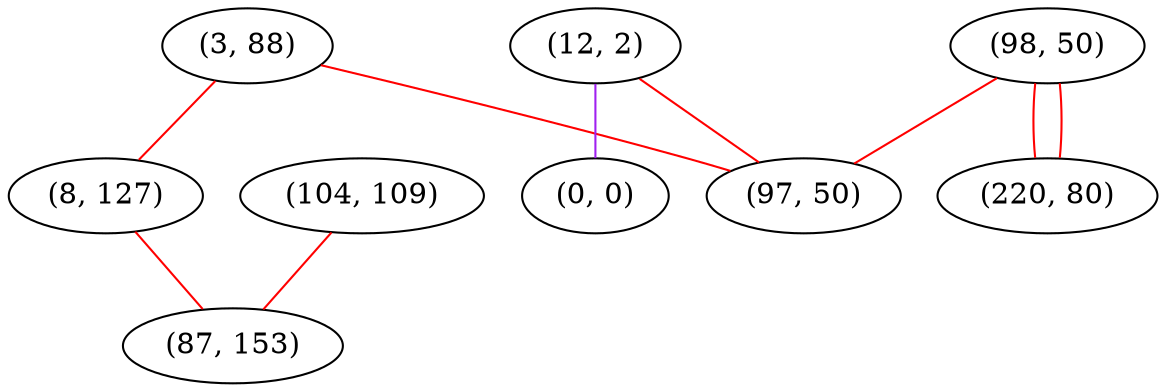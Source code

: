 graph "" {
"(3, 88)";
"(12, 2)";
"(0, 0)";
"(104, 109)";
"(98, 50)";
"(220, 80)";
"(8, 127)";
"(97, 50)";
"(87, 153)";
"(3, 88)" -- "(97, 50)"  [color=red, key=0, weight=1];
"(3, 88)" -- "(8, 127)"  [color=red, key=0, weight=1];
"(12, 2)" -- "(97, 50)"  [color=red, key=0, weight=1];
"(12, 2)" -- "(0, 0)"  [color=purple, key=0, weight=4];
"(104, 109)" -- "(87, 153)"  [color=red, key=0, weight=1];
"(98, 50)" -- "(97, 50)"  [color=red, key=0, weight=1];
"(98, 50)" -- "(220, 80)"  [color=red, key=0, weight=1];
"(98, 50)" -- "(220, 80)"  [color=red, key=1, weight=1];
"(8, 127)" -- "(87, 153)"  [color=red, key=0, weight=1];
}
